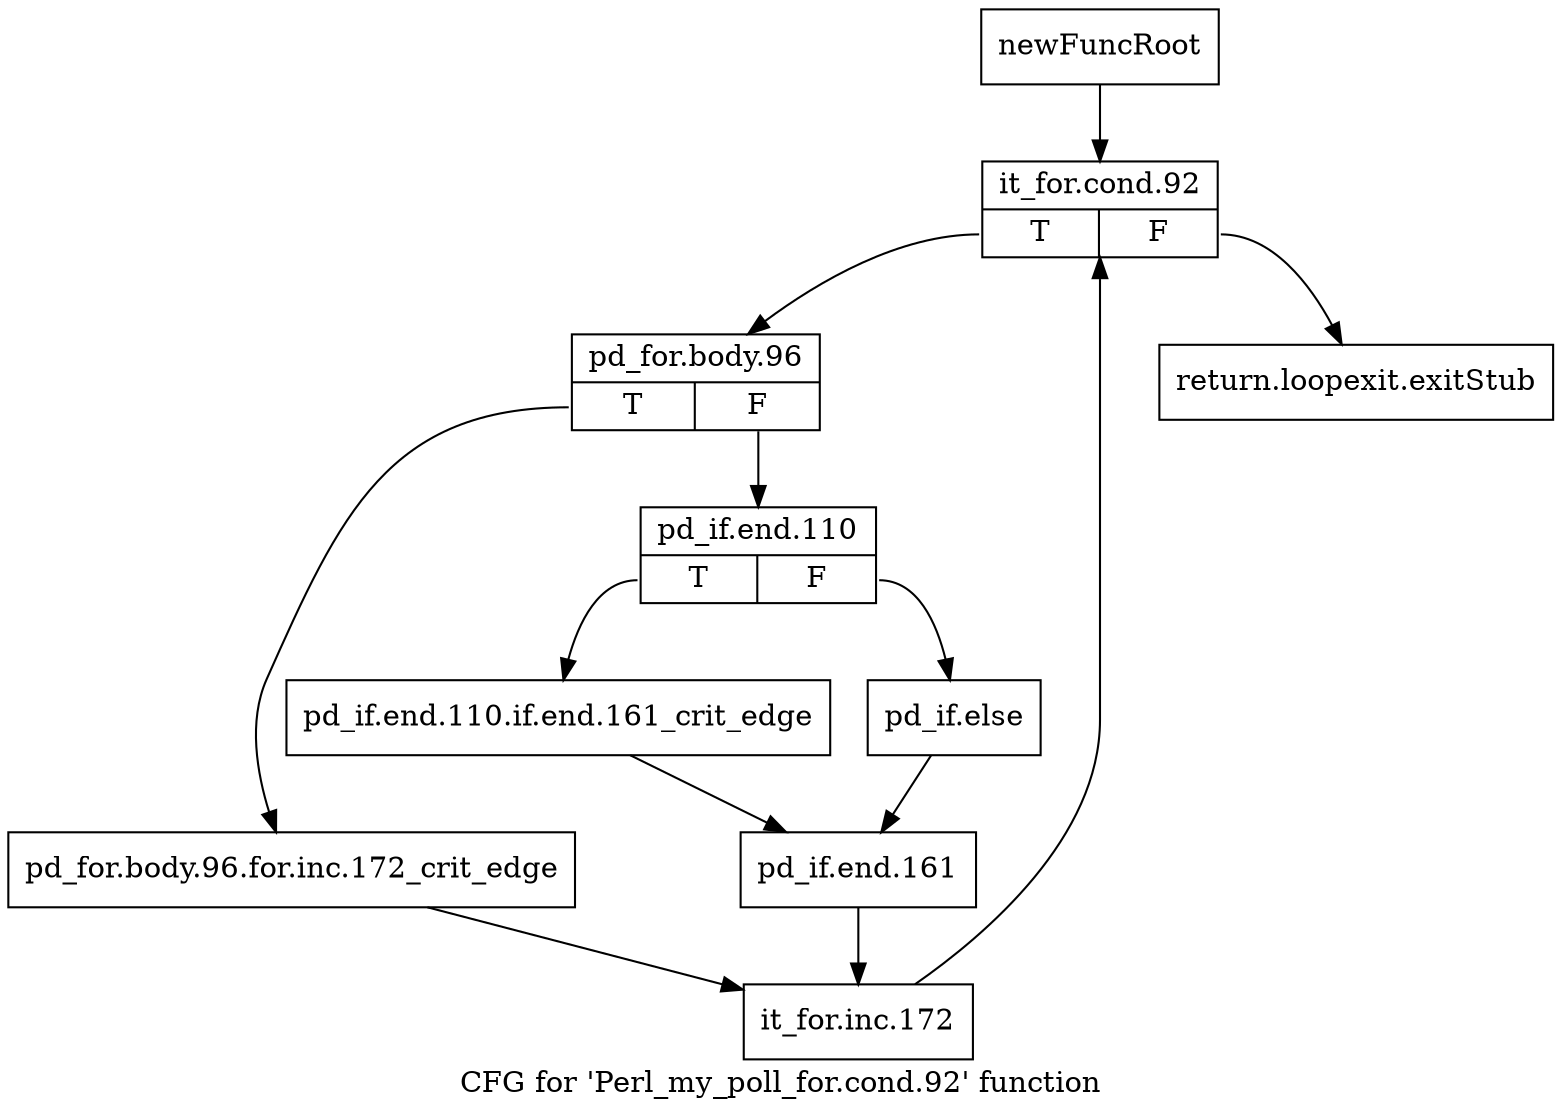 digraph "CFG for 'Perl_my_poll_for.cond.92' function" {
	label="CFG for 'Perl_my_poll_for.cond.92' function";

	Node0x5894d70 [shape=record,label="{newFuncRoot}"];
	Node0x5894d70 -> Node0x5894e10;
	Node0x5894dc0 [shape=record,label="{return.loopexit.exitStub}"];
	Node0x5894e10 [shape=record,label="{it_for.cond.92|{<s0>T|<s1>F}}"];
	Node0x5894e10:s0 -> Node0x5894e60;
	Node0x5894e10:s1 -> Node0x5894dc0;
	Node0x5894e60 [shape=record,label="{pd_for.body.96|{<s0>T|<s1>F}}"];
	Node0x5894e60:s0 -> Node0x5894ff0;
	Node0x5894e60:s1 -> Node0x5894eb0;
	Node0x5894eb0 [shape=record,label="{pd_if.end.110|{<s0>T|<s1>F}}"];
	Node0x5894eb0:s0 -> Node0x5894f50;
	Node0x5894eb0:s1 -> Node0x5894f00;
	Node0x5894f00 [shape=record,label="{pd_if.else}"];
	Node0x5894f00 -> Node0x5894fa0;
	Node0x5894f50 [shape=record,label="{pd_if.end.110.if.end.161_crit_edge}"];
	Node0x5894f50 -> Node0x5894fa0;
	Node0x5894fa0 [shape=record,label="{pd_if.end.161}"];
	Node0x5894fa0 -> Node0x5895040;
	Node0x5894ff0 [shape=record,label="{pd_for.body.96.for.inc.172_crit_edge}"];
	Node0x5894ff0 -> Node0x5895040;
	Node0x5895040 [shape=record,label="{it_for.inc.172}"];
	Node0x5895040 -> Node0x5894e10;
}
